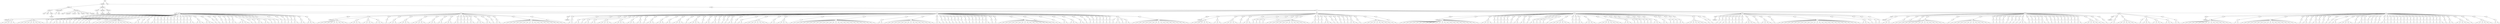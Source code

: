 digraph Tree {
	"t0" [label = "TEI"];
	"t1" [label = "teiHeader"];
	"t2" [label = "fileDesc"];
	"t3" [label = "titleStmt"];
	"t4" [label = "title"];
	"t5" [label = "title"];
	"t6" [label = "author"];
	"t7" [label = "surname"];
	"t8" [label = "publicationStmt"];
	"t9" [label = "p"];
	"t10" [label = "idno"];
	"t11" [label = "sourceDesc"];
	"t12" [label = "genre"];
	"t13" [label = "inspiration"];
	"t14" [label = "structure"];
	"t15" [label = "type"];
	"t16" [label = "periode"];
	"t17" [label = "taille"];
	"t18" [label = "permalien"];
	"t19" [label = "profileDesc"];
	"t20" [label = "creation"];
	"t21" [label = "date"];
	"t22" [label = "langUsage"];
	"t23" [label = "language"];
	"t24" [label = "textClass"];
	"t25" [label = "keywords"];
	"t26" [label = "term"];
	"t27" [label = "text"];
	"t28" [label = "body"];
	"t29" [label = "div1"];
	"t30" [label = "head"];
	"t31" [label = "div2"];
	"t32" [label = "head"];
	"t33" [label = "listPerson"];
	"t34" [label = "sp"];
	"t35" [label = "p"];
	"t36" [label = "s"];
	"t37" [label = "s"];
	"t38" [label = "s"];
	"t39" [label = "s"];
	"t40" [label = "s"];
	"t41" [label = "sp"];
	"t42" [label = "p"];
	"t43" [label = "s"];
	"t44" [label = "s"];
	"t45" [label = "s"];
	"t46" [label = "s"];
	"t47" [label = "s"];
	"t48" [label = "s"];
	"t49" [label = "s"];
	"t50" [label = "s"];
	"t51" [label = "s"];
	"t52" [label = "sp"];
	"t53" [label = "p"];
	"t54" [label = "s"];
	"t55" [label = "sp"];
	"t56" [label = "p"];
	"t57" [label = "s"];
	"t58" [label = "sp"];
	"t59" [label = "p"];
	"t60" [label = "s"];
	"t61" [label = "s"];
	"t62" [label = "sp"];
	"t63" [label = "p"];
	"t64" [label = "s"];
	"t65" [label = "sp"];
	"t66" [label = "p"];
	"t67" [label = "s"];
	"t68" [label = "sp"];
	"t69" [label = "p"];
	"t70" [label = "s"];
	"t71" [label = "sp"];
	"t72" [label = "p"];
	"t73" [label = "s"];
	"t74" [label = "sp"];
	"t75" [label = "p"];
	"t76" [label = "s"];
	"t77" [label = "sp"];
	"t78" [label = "p"];
	"t79" [label = "s"];
	"t80" [label = "sp"];
	"t81" [label = "p"];
	"t82" [label = "s"];
	"t83" [label = "sp"];
	"t84" [label = "p"];
	"t85" [label = "s"];
	"t86" [label = "sp"];
	"t87" [label = "p"];
	"t88" [label = "s"];
	"t89" [label = "s"];
	"t90" [label = "sp"];
	"t91" [label = "p"];
	"t92" [label = "s"];
	"t93" [label = "sp"];
	"t94" [label = "p"];
	"t95" [label = "s"];
	"t96" [label = "sp"];
	"t97" [label = "p"];
	"t98" [label = "s"];
	"t99" [label = "s"];
	"t100" [label = "s"];
	"t101" [label = "s"];
	"t102" [label = "s"];
	"t103" [label = "s"];
	"t104" [label = "s"];
	"t105" [label = "s"];
	"t106" [label = "s"];
	"t107" [label = "s"];
	"t108" [label = "s"];
	"t109" [label = "sp"];
	"t110" [label = "p"];
	"t111" [label = "s"];
	"t112" [label = "s"];
	"t113" [label = "sp"];
	"t114" [label = "p"];
	"t115" [label = "s"];
	"t116" [label = "sp"];
	"t117" [label = "p"];
	"t118" [label = "s"];
	"t119" [label = "s"];
	"t120" [label = "sp"];
	"t121" [label = "p"];
	"t122" [label = "s"];
	"t123" [label = "s"];
	"t124" [label = "sp"];
	"t125" [label = "p"];
	"t126" [label = "s"];
	"t127" [label = "sp"];
	"t128" [label = "p"];
	"t129" [label = "s"];
	"t130" [label = "sp"];
	"t131" [label = "p"];
	"t132" [label = "s"];
	"t133" [label = "sp"];
	"t134" [label = "p"];
	"t135" [label = "s"];
	"t136" [label = "sp"];
	"t137" [label = "p"];
	"t138" [label = "s"];
	"t139" [label = "sp"];
	"t140" [label = "p"];
	"t141" [label = "s"];
	"t142" [label = "sp"];
	"t143" [label = "p"];
	"t144" [label = "s"];
	"t145" [label = "sp"];
	"t146" [label = "p"];
	"t147" [label = "s"];
	"t148" [label = "sp"];
	"t149" [label = "p"];
	"t150" [label = "s"];
	"t151" [label = "sp"];
	"t152" [label = "p"];
	"t153" [label = "s"];
	"t154" [label = "sp"];
	"t155" [label = "p"];
	"t156" [label = "s"];
	"t157" [label = "s"];
	"t158" [label = "sp"];
	"t159" [label = "p"];
	"t160" [label = "s"];
	"t161" [label = "s"];
	"t162" [label = "s"];
	"t163" [label = "sp"];
	"t164" [label = "p"];
	"t165" [label = "s"];
	"t166" [label = "s"];
	"t167" [label = "s"];
	"t168" [label = "sp"];
	"t169" [label = "p"];
	"t170" [label = "s"];
	"t171" [label = "sp"];
	"t172" [label = "p"];
	"t173" [label = "s"];
	"t174" [label = "sp"];
	"t175" [label = "p"];
	"t176" [label = "s"];
	"t177" [label = "sp"];
	"t178" [label = "p"];
	"t179" [label = "s"];
	"t180" [label = "sp"];
	"t181" [label = "p"];
	"t182" [label = "s"];
	"t183" [label = "sp"];
	"t184" [label = "p"];
	"t185" [label = "s"];
	"t186" [label = "s"];
	"t187" [label = "sp"];
	"t188" [label = "p"];
	"t189" [label = "s"];
	"t190" [label = "s"];
	"t191" [label = "s"];
	"t192" [label = "s"];
	"t193" [label = "sp"];
	"t194" [label = "p"];
	"t195" [label = "s"];
	"t196" [label = "sp"];
	"t197" [label = "p"];
	"t198" [label = "s"];
	"t199" [label = "sp"];
	"t200" [label = "p"];
	"t201" [label = "s"];
	"t202" [label = "s"];
	"t203" [label = "sp"];
	"t204" [label = "p"];
	"t205" [label = "s"];
	"t206" [label = "s"];
	"t207" [label = "sp"];
	"t208" [label = "p"];
	"t209" [label = "s"];
	"t210" [label = "sp"];
	"t211" [label = "p"];
	"t212" [label = "s"];
	"t213" [label = "sp"];
	"t214" [label = "p"];
	"t215" [label = "s"];
	"t216" [label = "sp"];
	"t217" [label = "p"];
	"t218" [label = "s"];
	"t219" [label = "sp"];
	"t220" [label = "p"];
	"t221" [label = "s"];
	"t222" [label = "sp"];
	"t223" [label = "p"];
	"t224" [label = "s"];
	"t225" [label = "sp"];
	"t226" [label = "p"];
	"t227" [label = "s"];
	"t228" [label = "sp"];
	"t229" [label = "p"];
	"t230" [label = "s"];
	"t231" [label = "s"];
	"t232" [label = "sp"];
	"t233" [label = "p"];
	"t234" [label = "s"];
	"t235" [label = "s"];
	"t236" [label = "sp"];
	"t237" [label = "p"];
	"t238" [label = "s"];
	"t239" [label = "s"];
	"t240" [label = "s"];
	"t241" [label = "div2"];
	"t242" [label = "head"];
	"t243" [label = "listPerson"];
	"t244" [label = "sp"];
	"t245" [label = "p"];
	"t246" [label = "s"];
	"t247" [label = "s"];
	"t248" [label = "s"];
	"t249" [label = "s"];
	"t250" [label = "s"];
	"t251" [label = "s"];
	"t252" [label = "s"];
	"t253" [label = "s"];
	"t254" [label = "s"];
	"t255" [label = "s"];
	"t256" [label = "p"];
	"t257" [label = "s"];
	"t258" [label = "s"];
	"t259" [label = "s"];
	"t260" [label = "s"];
	"t261" [label = "p"];
	"t262" [label = "s"];
	"t263" [label = "s"];
	"t264" [label = "s"];
	"t265" [label = "s"];
	"t266" [label = "p"];
	"t267" [label = "s"];
	"t268" [label = "s"];
	"t269" [label = "s"];
	"t270" [label = "sp"];
	"t271" [label = "p"];
	"t272" [label = "s"];
	"t273" [label = "sp"];
	"t274" [label = "p"];
	"t275" [label = "s"];
	"t276" [label = "s"];
	"t277" [label = "s"];
	"t278" [label = "sp"];
	"t279" [label = "p"];
	"t280" [label = "s"];
	"t281" [label = "s"];
	"t282" [label = "s"];
	"t283" [label = "s"];
	"t284" [label = "sp"];
	"t285" [label = "p"];
	"t286" [label = "s"];
	"t287" [label = "s"];
	"t288" [label = "s"];
	"t289" [label = "s"];
	"t290" [label = "s"];
	"t291" [label = "sp"];
	"t292" [label = "p"];
	"t293" [label = "s"];
	"t294" [label = "s"];
	"t295" [label = "s"];
	"t296" [label = "sp"];
	"t297" [label = "p"];
	"t298" [label = "s"];
	"t299" [label = "s"];
	"t300" [label = "sp"];
	"t301" [label = "p"];
	"t302" [label = "s"];
	"t303" [label = "s"];
	"t304" [label = "s"];
	"t305" [label = "sp"];
	"t306" [label = "p"];
	"t307" [label = "s"];
	"t308" [label = "s"];
	"t309" [label = "sp"];
	"t310" [label = "p"];
	"t311" [label = "s"];
	"t312" [label = "sp"];
	"t313" [label = "p"];
	"t314" [label = "s"];
	"t315" [label = "sp"];
	"t316" [label = "p"];
	"t317" [label = "s"];
	"t318" [label = "sp"];
	"t319" [label = "p"];
	"t320" [label = "s"];
	"t321" [label = "s"];
	"t322" [label = "sp"];
	"t323" [label = "p"];
	"t324" [label = "s"];
	"t325" [label = "s"];
	"t326" [label = "s"];
	"t327" [label = "sp"];
	"t328" [label = "p"];
	"t329" [label = "s"];
	"t330" [label = "s"];
	"t331" [label = "sp"];
	"t332" [label = "p"];
	"t333" [label = "s"];
	"t334" [label = "sp"];
	"t335" [label = "p"];
	"t336" [label = "s"];
	"t337" [label = "s"];
	"t338" [label = "sp"];
	"t339" [label = "p"];
	"t340" [label = "s"];
	"t341" [label = "s"];
	"t342" [label = "s"];
	"t343" [label = "s"];
	"t344" [label = "s"];
	"t345" [label = "s"];
	"t346" [label = "s"];
	"t347" [label = "s"];
	"t348" [label = "s"];
	"t349" [label = "s"];
	"t350" [label = "s"];
	"t351" [label = "s"];
	"t352" [label = "s"];
	"t353" [label = "s"];
	"t354" [label = "s"];
	"t355" [label = "s"];
	"t356" [label = "s"];
	"t357" [label = "s"];
	"t358" [label = "s"];
	"t359" [label = "sp"];
	"t360" [label = "p"];
	"t361" [label = "s"];
	"t362" [label = "div2"];
	"t363" [label = "head"];
	"t364" [label = "listPerson"];
	"t365" [label = "sp"];
	"t366" [label = "p"];
	"t367" [label = "s"];
	"t368" [label = "s"];
	"t369" [label = "sp"];
	"t370" [label = "p"];
	"t371" [label = "s"];
	"t372" [label = "s"];
	"t373" [label = "sp"];
	"t374" [label = "p"];
	"t375" [label = "s"];
	"t376" [label = "sp"];
	"t377" [label = "p"];
	"t378" [label = "s"];
	"t379" [label = "s"];
	"t380" [label = "sp"];
	"t381" [label = "p"];
	"t382" [label = "s"];
	"t383" [label = "s"];
	"t384" [label = "sp"];
	"t385" [label = "p"];
	"t386" [label = "s"];
	"t387" [label = "s"];
	"t388" [label = "s"];
	"t389" [label = "s"];
	"t390" [label = "s"];
	"t391" [label = "sp"];
	"t392" [label = "p"];
	"t393" [label = "s"];
	"t394" [label = "s"];
	"t395" [label = "s"];
	"t396" [label = "s"];
	"t397" [label = "sp"];
	"t398" [label = "p"];
	"t399" [label = "s"];
	"t400" [label = "s"];
	"t401" [label = "s"];
	"t402" [label = "sp"];
	"t403" [label = "p"];
	"t404" [label = "s"];
	"t405" [label = "s"];
	"t406" [label = "sp"];
	"t407" [label = "p"];
	"t408" [label = "s"];
	"t409" [label = "sp"];
	"t410" [label = "p"];
	"t411" [label = "s"];
	"t412" [label = "s"];
	"t413" [label = "s"];
	"t414" [label = "sp"];
	"t415" [label = "p"];
	"t416" [label = "s"];
	"t417" [label = "s"];
	"t418" [label = "s"];
	"t419" [label = "sp"];
	"t420" [label = "p"];
	"t421" [label = "s"];
	"t422" [label = "s"];
	"t423" [label = "sp"];
	"t424" [label = "p"];
	"t425" [label = "s"];
	"t426" [label = "s"];
	"t427" [label = "s"];
	"t428" [label = "s"];
	"t429" [label = "sp"];
	"t430" [label = "p"];
	"t431" [label = "s"];
	"t432" [label = "sp"];
	"t433" [label = "p"];
	"t434" [label = "s"];
	"t435" [label = "s"];
	"t436" [label = "s"];
	"t437" [label = "s"];
	"t438" [label = "sp"];
	"t439" [label = "p"];
	"t440" [label = "s"];
	"t441" [label = "sp"];
	"t442" [label = "p"];
	"t443" [label = "s"];
	"t444" [label = "s"];
	"t445" [label = "sp"];
	"t446" [label = "p"];
	"t447" [label = "s"];
	"t448" [label = "s"];
	"t449" [label = "sp"];
	"t450" [label = "p"];
	"t451" [label = "s"];
	"t452" [label = "sp"];
	"t453" [label = "p"];
	"t454" [label = "s"];
	"t455" [label = "sp"];
	"t456" [label = "p"];
	"t457" [label = "s"];
	"t458" [label = "sp"];
	"t459" [label = "p"];
	"t460" [label = "s"];
	"t461" [label = "s"];
	"t462" [label = "sp"];
	"t463" [label = "p"];
	"t464" [label = "s"];
	"t465" [label = "sp"];
	"t466" [label = "p"];
	"t467" [label = "s"];
	"t468" [label = "s"];
	"t469" [label = "sp"];
	"t470" [label = "p"];
	"t471" [label = "s"];
	"t472" [label = "s"];
	"t473" [label = "s"];
	"t474" [label = "s"];
	"t475" [label = "s"];
	"t476" [label = "s"];
	"t477" [label = "s"];
	"t478" [label = "s"];
	"t479" [label = "sp"];
	"t480" [label = "p"];
	"t481" [label = "s"];
	"t482" [label = "s"];
	"t483" [label = "sp"];
	"t484" [label = "p"];
	"t485" [label = "s"];
	"t486" [label = "s"];
	"t487" [label = "s"];
	"t488" [label = "s"];
	"t489" [label = "sp"];
	"t490" [label = "p"];
	"t491" [label = "s"];
	"t492" [label = "sp"];
	"t493" [label = "p"];
	"t494" [label = "s"];
	"t495" [label = "s"];
	"t496" [label = "s"];
	"t497" [label = "s"];
	"t498" [label = "s"];
	"t499" [label = "s"];
	"t500" [label = "s"];
	"t501" [label = "s"];
	"t502" [label = "s"];
	"t503" [label = "s"];
	"t504" [label = "s"];
	"t505" [label = "s"];
	"t506" [label = "s"];
	"t507" [label = "s"];
	"t508" [label = "s"];
	"t509" [label = "s"];
	"t510" [label = "s"];
	"t511" [label = "s"];
	"t512" [label = "s"];
	"t513" [label = "s"];
	"t514" [label = "s"];
	"t515" [label = "s"];
	"t516" [label = "s"];
	"t517" [label = "s"];
	"t518" [label = "s"];
	"t519" [label = "s"];
	"t520" [label = "sp"];
	"t521" [label = "p"];
	"t522" [label = "s"];
	"t523" [label = "s"];
	"t524" [label = "sp"];
	"t525" [label = "p"];
	"t526" [label = "s"];
	"t527" [label = "s"];
	"t528" [label = "s"];
	"t529" [label = "s"];
	"t530" [label = "s"];
	"t531" [label = "s"];
	"t532" [label = "s"];
	"t533" [label = "s"];
	"t534" [label = "s"];
	"t535" [label = "s"];
	"t536" [label = "s"];
	"t537" [label = "s"];
	"t538" [label = "s"];
	"t539" [label = "s"];
	"t540" [label = "s"];
	"t541" [label = "s"];
	"t542" [label = "sp"];
	"t543" [label = "p"];
	"t544" [label = "s"];
	"t545" [label = "s"];
	"t546" [label = "sp"];
	"t547" [label = "p"];
	"t548" [label = "s"];
	"t549" [label = "sp"];
	"t550" [label = "p"];
	"t551" [label = "s"];
	"t552" [label = "sp"];
	"t553" [label = "p"];
	"t554" [label = "s"];
	"t555" [label = "sp"];
	"t556" [label = "p"];
	"t557" [label = "s"];
	"t558" [label = "sp"];
	"t559" [label = "p"];
	"t560" [label = "s"];
	"t561" [label = "sp"];
	"t562" [label = "p"];
	"t563" [label = "s"];
	"t564" [label = "sp"];
	"t565" [label = "p"];
	"t566" [label = "s"];
	"t567" [label = "sp"];
	"t568" [label = "p"];
	"t569" [label = "s"];
	"t570" [label = "sp"];
	"t571" [label = "p"];
	"t572" [label = "s"];
	"t573" [label = "sp"];
	"t574" [label = "p"];
	"t575" [label = "s"];
	"t576" [label = "sp"];
	"t577" [label = "p"];
	"t578" [label = "s"];
	"t579" [label = "sp"];
	"t580" [label = "p"];
	"t581" [label = "s"];
	"t582" [label = "sp"];
	"t583" [label = "p"];
	"t584" [label = "s"];
	"t585" [label = "sp"];
	"t586" [label = "p"];
	"t587" [label = "s"];
	"t588" [label = "s"];
	"t589" [label = "sp"];
	"t590" [label = "p"];
	"t591" [label = "s"];
	"t592" [label = "sp"];
	"t593" [label = "p"];
	"t594" [label = "s"];
	"t595" [label = "sp"];
	"t596" [label = "p"];
	"t597" [label = "s"];
	"t598" [label = "s"];
	"t599" [label = "s"];
	"t600" [label = "s"];
	"t601" [label = "s"];
	"t602" [label = "s"];
	"t603" [label = "s"];
	"t604" [label = "s"];
	"t605" [label = "s"];
	"t606" [label = "s"];
	"t607" [label = "s"];
	"t608" [label = "s"];
	"t609" [label = "s"];
	"t610" [label = "s"];
	"t611" [label = "s"];
	"t612" [label = "s"];
	"t613" [label = "s"];
	"t614" [label = "s"];
	"t615" [label = "sp"];
	"t616" [label = "p"];
	"t617" [label = "s"];
	"t618" [label = "sp"];
	"t619" [label = "p"];
	"t620" [label = "s"];
	"t621" [label = "sp"];
	"t622" [label = "p"];
	"t623" [label = "s"];
	"t624" [label = "s"];
	"t625" [label = "sp"];
	"t626" [label = "p"];
	"t627" [label = "s"];
	"t628" [label = "s"];
	"t629" [label = "s"];
	"t630" [label = "sp"];
	"t631" [label = "p"];
	"t632" [label = "s"];
	"t633" [label = "s"];
	"t634" [label = "sp"];
	"t635" [label = "p"];
	"t636" [label = "s"];
	"t637" [label = "sp"];
	"t638" [label = "p"];
	"t639" [label = "s"];
	"t640" [label = "sp"];
	"t641" [label = "p"];
	"t642" [label = "s"];
	"t643" [label = "sp"];
	"t644" [label = "p"];
	"t645" [label = "s"];
	"t646" [label = "sp"];
	"t647" [label = "p"];
	"t648" [label = "s"];
	"t649" [label = "sp"];
	"t650" [label = "p"];
	"t651" [label = "s"];
	"t652" [label = "sp"];
	"t653" [label = "p"];
	"t654" [label = "s"];
	"t655" [label = "sp"];
	"t656" [label = "p"];
	"t657" [label = "s"];
	"t658" [label = "sp"];
	"t659" [label = "p"];
	"t660" [label = "s"];
	"t661" [label = "p"];
	"t662" [label = "s"];
	"t663" [label = "s"];
	"t664" [label = "p"];
	"t665" [label = "s"];
	"t666" [label = "p"];
	"t667" [label = "s"];
	"t668" [label = "s"];
	"t669" [label = "sp"];
	"t670" [label = "p"];
	"t671" [label = "s"];
	"t672" [label = "s"];
	"t673" [label = "s"];
	"t674" [label = "s"];
	"t675" [label = "s"];
	"t676" [label = "s"];
	"t677" [label = "s"];
	"t678" [label = "s"];
	"t679" [label = "s"];
	"t680" [label = "s"];
	"t681" [label = "s"];
	"t682" [label = "s"];
	"t683" [label = "s"];
	"t684" [label = "s"];
	"t685" [label = "s"];
	"t686" [label = "s"];
	"t687" [label = "s"];
	"t688" [label = "s"];
	"t689" [label = "div2"];
	"t690" [label = "head"];
	"t691" [label = "listPerson"];
	"t692" [label = "sp"];
	"t693" [label = "p"];
	"t694" [label = "s"];
	"t695" [label = "s"];
	"t696" [label = "s"];
	"t697" [label = "s"];
	"t698" [label = "s"];
	"t699" [label = "s"];
	"t700" [label = "s"];
	"t701" [label = "p"];
	"t702" [label = "s"];
	"t703" [label = "s"];
	"t704" [label = "s"];
	"t705" [label = "sp"];
	"t706" [label = "p"];
	"t707" [label = "s"];
	"t708" [label = "s"];
	"t709" [label = "s"];
	"t710" [label = "s"];
	"t711" [label = "s"];
	"t712" [label = "sp"];
	"t713" [label = "p"];
	"t714" [label = "s"];
	"t715" [label = "sp"];
	"t716" [label = "p"];
	"t717" [label = "s"];
	"t718" [label = "s"];
	"t719" [label = "s"];
	"t720" [label = "sp"];
	"t721" [label = "p"];
	"t722" [label = "s"];
	"t723" [label = "sp"];
	"t724" [label = "p"];
	"t725" [label = "s"];
	"t726" [label = "sp"];
	"t727" [label = "p"];
	"t728" [label = "s"];
	"t729" [label = "sp"];
	"t730" [label = "p"];
	"t731" [label = "s"];
	"t732" [label = "sp"];
	"t733" [label = "p"];
	"t734" [label = "s"];
	"t735" [label = "sp"];
	"t736" [label = "p"];
	"t737" [label = "s"];
	"t738" [label = "s"];
	"t739" [label = "s"];
	"t740" [label = "s"];
	"t741" [label = "s"];
	"t742" [label = "s"];
	"t743" [label = "s"];
	"t744" [label = "s"];
	"t745" [label = "s"];
	"t746" [label = "s"];
	"t747" [label = "s"];
	"t748" [label = "s"];
	"t749" [label = "s"];
	"t750" [label = "sp"];
	"t751" [label = "p"];
	"t752" [label = "s"];
	"t753" [label = "s"];
	"t754" [label = "sp"];
	"t755" [label = "p"];
	"t756" [label = "s"];
	"t757" [label = "sp"];
	"t758" [label = "p"];
	"t759" [label = "s"];
	"t760" [label = "sp"];
	"t761" [label = "p"];
	"t762" [label = "s"];
	"t763" [label = "s"];
	"t764" [label = "s"];
	"t765" [label = "sp"];
	"t766" [label = "p"];
	"t767" [label = "s"];
	"t768" [label = "sp"];
	"t769" [label = "p"];
	"t770" [label = "s"];
	"t771" [label = "sp"];
	"t772" [label = "p"];
	"t773" [label = "s"];
	"t774" [label = "sp"];
	"t775" [label = "p"];
	"t776" [label = "s"];
	"t777" [label = "sp"];
	"t778" [label = "p"];
	"t779" [label = "s"];
	"t780" [label = "sp"];
	"t781" [label = "p"];
	"t782" [label = "s"];
	"t783" [label = "s"];
	"t784" [label = "s"];
	"t785" [label = "sp"];
	"t786" [label = "p"];
	"t787" [label = "s"];
	"t788" [label = "sp"];
	"t789" [label = "p"];
	"t790" [label = "s"];
	"t791" [label = "s"];
	"t792" [label = "s"];
	"t793" [label = "s"];
	"t794" [label = "s"];
	"t795" [label = "s"];
	"t796" [label = "s"];
	"t797" [label = "s"];
	"t798" [label = "s"];
	"t799" [label = "s"];
	"t800" [label = "sp"];
	"t801" [label = "p"];
	"t802" [label = "s"];
	"t803" [label = "div2"];
	"t804" [label = "head"];
	"t805" [label = "listPerson"];
	"t806" [label = "sp"];
	"t807" [label = "p"];
	"t808" [label = "s"];
	"t809" [label = "s"];
	"t810" [label = "s"];
	"t811" [label = "s"];
	"t812" [label = "s"];
	"t813" [label = "s"];
	"t814" [label = "s"];
	"t815" [label = "s"];
	"t816" [label = "s"];
	"t817" [label = "s"];
	"t818" [label = "s"];
	"t819" [label = "s"];
	"t820" [label = "s"];
	"t821" [label = "s"];
	"t822" [label = "s"];
	"t823" [label = "s"];
	"t824" [label = "s"];
	"t825" [label = "s"];
	"t826" [label = "s"];
	"t827" [label = "s"];
	"t828" [label = "s"];
	"t829" [label = "s"];
	"t830" [label = "s"];
	"t831" [label = "s"];
	"t832" [label = "s"];
	"t833" [label = "sp"];
	"t834" [label = "p"];
	"t835" [label = "s"];
	"t836" [label = "s"];
	"t837" [label = "s"];
	"t838" [label = "s"];
	"t839" [label = "sp"];
	"t840" [label = "p"];
	"t841" [label = "s"];
	"t842" [label = "sp"];
	"t843" [label = "p"];
	"t844" [label = "s"];
	"t845" [label = "sp"];
	"t846" [label = "p"];
	"t847" [label = "s"];
	"t848" [label = "sp"];
	"t849" [label = "p"];
	"t850" [label = "s"];
	"t851" [label = "sp"];
	"t852" [label = "p"];
	"t853" [label = "s"];
	"t854" [label = "sp"];
	"t855" [label = "p"];
	"t856" [label = "s"];
	"t857" [label = "sp"];
	"t858" [label = "p"];
	"t859" [label = "s"];
	"t860" [label = "s"];
	"t861" [label = "sp"];
	"t862" [label = "p"];
	"t863" [label = "s"];
	"t864" [label = "s"];
	"t865" [label = "sp"];
	"t866" [label = "p"];
	"t867" [label = "s"];
	"t868" [label = "sp"];
	"t869" [label = "p"];
	"t870" [label = "s"];
	"t871" [label = "s"];
	"t872" [label = "sp"];
	"t873" [label = "p"];
	"t874" [label = "s"];
	"t875" [label = "sp"];
	"t876" [label = "p"];
	"t877" [label = "s"];
	"t878" [label = "sp"];
	"t879" [label = "p"];
	"t880" [label = "s"];
	"t881" [label = "sp"];
	"t882" [label = "p"];
	"t883" [label = "s"];
	"t884" [label = "sp"];
	"t885" [label = "p"];
	"t886" [label = "s"];
	"t887" [label = "s"];
	"t888" [label = "s"];
	"t889" [label = "s"];
	"t890" [label = "s"];
	"t891" [label = "s"];
	"t892" [label = "s"];
	"t893" [label = "sp"];
	"t894" [label = "p"];
	"t895" [label = "s"];
	"t896" [label = "sp"];
	"t897" [label = "p"];
	"t898" [label = "s"];
	"t899" [label = "sp"];
	"t900" [label = "p"];
	"t901" [label = "s"];
	"t902" [label = "s"];
	"t903" [label = "sp"];
	"t904" [label = "p"];
	"t905" [label = "s"];
	"t906" [label = "s"];
	"t907" [label = "s"];
	"t908" [label = "s"];
	"t909" [label = "sp"];
	"t910" [label = "p"];
	"t911" [label = "s"];
	"t912" [label = "s"];
	"t913" [label = "s"];
	"t914" [label = "s"];
	"t915" [label = "s"];
	"t916" [label = "s"];
	"t917" [label = "s"];
	"t918" [label = "s"];
	"t919" [label = "sp"];
	"t920" [label = "p"];
	"t921" [label = "s"];
	"t922" [label = "s"];
	"t923" [label = "s"];
	"t924" [label = "sp"];
	"t925" [label = "p"];
	"t926" [label = "s"];
	"t927" [label = "sp"];
	"t928" [label = "p"];
	"t929" [label = "s"];
	"t930" [label = "sp"];
	"t931" [label = "p"];
	"t932" [label = "s"];
	"t933" [label = "sp"];
	"t934" [label = "p"];
	"t935" [label = "s"];
	"t936" [label = "sp"];
	"t937" [label = "p"];
	"t938" [label = "s"];
	"t939" [label = "sp"];
	"t940" [label = "p"];
	"t941" [label = "s"];
	"t942" [label = "sp"];
	"t943" [label = "p"];
	"t944" [label = "s"];
	"t945" [label = "s"];
	"t946" [label = "s"];
	"t947" [label = "sp"];
	"t948" [label = "p"];
	"t949" [label = "s"];
	"t950" [label = "s"];
	"t951" [label = "sp"];
	"t952" [label = "p"];
	"t953" [label = "s"];
	"t954" [label = "sp"];
	"t955" [label = "p"];
	"t956" [label = "s"];
	"t957" [label = "sp"];
	"t958" [label = "p"];
	"t959" [label = "s"];
	"t960" [label = "sp"];
	"t961" [label = "p"];
	"t962" [label = "s"];
	"t963" [label = "s"];
	"t964" [label = "sp"];
	"t965" [label = "p"];
	"t966" [label = "s"];
	"t967" [label = "s"];
	"t968" [label = "s"];
	"t969" [label = "s"];
	"t970" [label = "s"];
	"t971" [label = "s"];
	"t972" [label = "s"];
	"t973" [label = "sp"];
	"t974" [label = "p"];
	"t975" [label = "s"];
	"t976" [label = "sp"];
	"t977" [label = "p"];
	"t978" [label = "s"];
	"t979" [label = "div2"];
	"t980" [label = "head"];
	"t981" [label = "listPerson"];
	"t982" [label = "sp"];
	"t983" [label = "p"];
	"t984" [label = "s"];
	"t985" [label = "sp"];
	"t986" [label = "p"];
	"t987" [label = "s"];
	"t988" [label = "sp"];
	"t989" [label = "p"];
	"t990" [label = "s"];
	"t991" [label = "s"];
	"t992" [label = "sp"];
	"t993" [label = "p"];
	"t994" [label = "s"];
	"t995" [label = "sp"];
	"t996" [label = "p"];
	"t997" [label = "s"];
	"t998" [label = "sp"];
	"t999" [label = "p"];
	"t1000" [label = "s"];
	"t1001" [label = "sp"];
	"t1002" [label = "p"];
	"t1003" [label = "s"];
	"t1004" [label = "sp"];
	"t1005" [label = "p"];
	"t1006" [label = "s"];
	"t1007" [label = "sp"];
	"t1008" [label = "p"];
	"t1009" [label = "s"];
	"t1010" [label = "s"];
	"t1011" [label = "s"];
	"t1012" [label = "s"];
	"t1013" [label = "sp"];
	"t1014" [label = "p"];
	"t1015" [label = "s"];
	"t1016" [label = "sp"];
	"t1017" [label = "p"];
	"t1018" [label = "s"];
	"t1019" [label = "s"];
	"t1020" [label = "s"];
	"t1021" [label = "s"];
	"t1022" [label = "sp"];
	"t1023" [label = "p"];
	"t1024" [label = "s"];
	"t1025" [label = "sp"];
	"t1026" [label = "p"];
	"t1027" [label = "s"];
	"t1028" [label = "s"];
	"t1029" [label = "s"];
	"t1030" [label = "s"];
	"t1031" [label = "s"];
	"t1032" [label = "s"];
	"t1033" [label = "s"];
	"t1034" [label = "s"];
	"t1035" [label = "s"];
	"t1036" [label = "s"];
	"t1037" [label = "s"];
	"t1038" [label = "s"];
	"t1039" [label = "s"];
	"t1040" [label = "s"];
	"t1041" [label = "s"];
	"t1042" [label = "s"];
	"t1043" [label = "s"];
	"t1044" [label = "s"];
	"t1045" [label = "s"];
	"t1046" [label = "s"];
	"t1047" [label = "s"];
	"t1048" [label = "s"];
	"t1049" [label = "s"];
	"t1050" [label = "s"];
	"t1051" [label = "s"];
	"t1052" [label = "s"];
	"t1053" [label = "sp"];
	"t1054" [label = "p"];
	"t1055" [label = "s"];
	"t1056" [label = "s"];
	"t1057" [label = "s"];
	"t1058" [label = "sp"];
	"t1059" [label = "p"];
	"t1060" [label = "s"];
	"t1061" [label = "sp"];
	"t1062" [label = "p"];
	"t1063" [label = "s"];
	"t1064" [label = "sp"];
	"t1065" [label = "p"];
	"t1066" [label = "s"];
	"t1067" [label = "div2"];
	"t1068" [label = "head"];
	"t1069" [label = "listPerson"];
	"t1070" [label = "sp"];
	"t1071" [label = "p"];
	"t1072" [label = "s"];
	"t1073" [label = "s"];
	"t1074" [label = "s"];
	"t1075" [label = "sp"];
	"t1076" [label = "p"];
	"t1077" [label = "s"];
	"t1078" [label = "sp"];
	"t1079" [label = "p"];
	"t1080" [label = "s"];
	"t1081" [label = "sp"];
	"t1082" [label = "p"];
	"t1083" [label = "s"];
	"t1084" [label = "sp"];
	"t1085" [label = "p"];
	"t1086" [label = "s"];
	"t1087" [label = "s"];
	"t1088" [label = "s"];
	"t1089" [label = "s"];
	"t1090" [label = "s"];
	"t1091" [label = "s"];
	"t1092" [label = "s"];
	"t1093" [label = "s"];
	"t1094" [label = "s"];
	"t1095" [label = "s"];
	"t1096" [label = "s"];
	"t1097" [label = "s"];
	"t1098" [label = "s"];
	"t1099" [label = "s"];
	"t1100" [label = "sp"];
	"t1101" [label = "p"];
	"t1102" [label = "s"];
	"t1103" [label = "sp"];
	"t1104" [label = "p"];
	"t1105" [label = "s"];
	"t1106" [label = "s"];
	"t1107" [label = "s"];
	"t1108" [label = "s"];
	"t1109" [label = "s"];
	"t1110" [label = "s"];
	"t1111" [label = "s"];
	"t1112" [label = "s"];
	"t1113" [label = "s"];
	"t1114" [label = "s"];
	"t1115" [label = "s"];
	"t1116" [label = "s"];
	"t1117" [label = "s"];
	"t1118" [label = "sp"];
	"t1119" [label = "p"];
	"t1120" [label = "s"];
	"t1121" [label = "sp"];
	"t1122" [label = "p"];
	"t1123" [label = "s"];
	"t1124" [label = "sp"];
	"t1125" [label = "p"];
	"t1126" [label = "s"];
	"t1127" [label = "sp"];
	"t1128" [label = "p"];
	"t1129" [label = "s"];
	"t1130" [label = "sp"];
	"t1131" [label = "p"];
	"t1132" [label = "s"];
	"t1133" [label = "sp"];
	"t1134" [label = "p"];
	"t1135" [label = "s"];
	"t1136" [label = "sp"];
	"t1137" [label = "p"];
	"t1138" [label = "s"];
	"t1139" [label = "sp"];
	"t1140" [label = "p"];
	"t1141" [label = "s"];
	"t1142" [label = "sp"];
	"t1143" [label = "p"];
	"t1144" [label = "s"];
	"t1145" [label = "s"];
	"t1146" [label = "s"];
	"t1147" [label = "sp"];
	"t1148" [label = "p"];
	"t1149" [label = "s"];
	"t1150" [label = "sp"];
	"t1151" [label = "p"];
	"t1152" [label = "s"];
	"t1153" [label = "sp"];
	"t1154" [label = "p"];
	"t1155" [label = "s"];
	"t1156" [label = "sp"];
	"t1157" [label = "p"];
	"t1158" [label = "s"];
	"t1159" [label = "sp"];
	"t1160" [label = "p"];
	"t1161" [label = "s"];
	"t1162" [label = "s"];
	"t1163" [label = "sp"];
	"t1164" [label = "p"];
	"t1165" [label = "s"];
	"t1166" [label = "sp"];
	"t1167" [label = "p"];
	"t1168" [label = "s"];
	"t1169" [label = "sp"];
	"t1170" [label = "p"];
	"t1171" [label = "s"];
	"t1172" [label = "sp"];
	"t1173" [label = "p"];
	"t1174" [label = "s"];
	"t1175" [label = "sp"];
	"t1176" [label = "p"];
	"t1177" [label = "s"];
	"t1178" [label = "sp"];
	"t1179" [label = "p"];
	"t1180" [label = "s"];
	"t1181" [label = "sp"];
	"t1182" [label = "p"];
	"t1183" [label = "s"];
	"t1184" [label = "sp"];
	"t1185" [label = "p"];
	"t1186" [label = "s"];
	"t1187" [label = "sp"];
	"t1188" [label = "p"];
	"t1189" [label = "s"];
	"t1190" [label = "sp"];
	"t1191" [label = "p"];
	"t1192" [label = "s"];
	"t1193" [label = "s"];
	"t1194" [label = "sp"];
	"t1195" [label = "p"];
	"t1196" [label = "s"];
	"t1197" [label = "s"];
	"t1198" [label = "s"];
	"t1199" [label = "s"];
	"t1200" [label = "s"];
	"t1201" [label = "s"];
	"t1202" [label = "sp"];
	"t1203" [label = "p"];
	"t1204" [label = "s"];
	"t1205" [label = "sp"];
	"t1206" [label = "p"];
	"t1207" [label = "s"];
	"t1208" [label = "div2"];
	"t1209" [label = "head"];
	"t1210" [label = "listPerson"];
	"t1211" [label = "sp"];
	"t1212" [label = "p"];
	"t1213" [label = "s"];
	"t1214" [label = "s"];
	"t1215" [label = "sp"];
	"t1216" [label = "p"];
	"t1217" [label = "s"];
	"t1218" [label = "s"];
	"t1219" [label = "s"];
	"t1220" [label = "s"];
	"t1221" [label = "s"];
	"t1222" [label = "s"];
	"t1223" [label = "s"];
	"t1224" [label = "sp"];
	"t1225" [label = "p"];
	"t1226" [label = "s"];
	"t1227" [label = "p"];
	"t1228" [label = "s"];
	"t1229" [label = "s"];
	"t1230" [label = "s"];
	"t1231" [label = "p"];
	"t1232" [label = "s"];
	"t1233" [label = "s"];
	"t1234" [label = "s"];
	"t1235" [label = "s"];
	"t1236" [label = "p"];
	"t1237" [label = "s"];
	"t1238" [label = "s"];
	"t1239" [label = "s"];
	"t1240" [label = "sp"];
	"t1241" [label = "p"];
	"t1242" [label = "s"];
	"t1243" [label = "s"];
	"t1244" [label = "div2"];
	"t1245" [label = "head"];
	"t1246" [label = "listPerson"];
	"t1247" [label = "sp"];
	"t1248" [label = "p"];
	"t1249" [label = "s"];
	"t1250" [label = "s"];
	"t1251" [label = "s"];
	"t1252" [label = "s"];
	"t1253" [label = "s"];
	"t1254" [label = "s"];
	"t1255" [label = "s"];
	"t1256" [label = "s"];
	"t1257" [label = "s"];
	"t1258" [label = "s"];
	"t1259" [label = "s"];
	"t1260" [label = "s"];
	"t1261" [label = "s"];
	"t1262" [label = "s"];
	"t1263" [label = "s"];
	"t1264" [label = "s"];
	"t1265" [label = "sp"];
	"t1266" [label = "p"];
	"t1267" [label = "s"];
	"t1268" [label = "s"];
	"t1269" [label = "sp"];
	"t1270" [label = "p"];
	"t1271" [label = "s"];
	"t1272" [label = "s"];
	"t1273" [label = "s"];
	"t1274" [label = "s"];
	"t1275" [label = "s"];
	"t1276" [label = "s"];
	"t1277" [label = "s"];
	"t1278" [label = "s"];
	"t1279" [label = "s"];
	"t1280" [label = "s"];
	"t1281" [label = "s"];
	"t1282" [label = "s"];
	"t1283" [label = "s"];
	"t1284" [label = "s"];
	"t1285" [label = "s"];
	"t1286" [label = "s"];
	"t1287" [label = "s"];
	"t1288" [label = "s"];
	"t1289" [label = "sp"];
	"t1290" [label = "p"];
	"t1291" [label = "s"];
	"t1292" [label = "sp"];
	"t1293" [label = "p"];
	"t1294" [label = "s"];
	"t1295" [label = "s"];
	"t1296" [label = "sp"];
	"t1297" [label = "p"];
	"t1298" [label = "s"];
	"t1299" [label = "sp"];
	"t1300" [label = "p"];
	"t1301" [label = "s"];
	"t1302" [label = "s"];
	"t1303" [label = "sp"];
	"t1304" [label = "p"];
	"t1305" [label = "s"];
	"t1306" [label = "sp"];
	"t1307" [label = "p"];
	"t1308" [label = "s"];
	"t1309" [label = "sp"];
	"t1310" [label = "p"];
	"t1311" [label = "s"];
	"t1312" [label = "sp"];
	"t1313" [label = "p"];
	"t1314" [label = "s"];
	"t1315" [label = "sp"];
	"t1316" [label = "p"];
	"t1317" [label = "s"];
	"t1318" [label = "s"];
	"t1319" [label = "sp"];
	"t1320" [label = "p"];
	"t1321" [label = "s"];
	"t1322" [label = "s"];
	"t1323" [label = "s"];
	"t1324" [label = "s"];
	"t1325" [label = "s"];
	"t1326" [label = "sp"];
	"t1327" [label = "p"];
	"t1328" [label = "s"];
	"t1329" [label = "sp"];
	"t1330" [label = "p"];
	"t1331" [label = "s"];
	"t1332" [label = "s"];
	"t1333" [label = "sp"];
	"t1334" [label = "p"];
	"t1335" [label = "s"];
	"t1336" [label = "sp"];
	"t1337" [label = "p"];
	"t1338" [label = "s"];
	"t1339" [label = "sp"];
	"t1340" [label = "p"];
	"t1341" [label = "s"];
	"t1342" [label = "sp"];
	"t1343" [label = "p"];
	"t1344" [label = "s"];
	"t1345" [label = "sp"];
	"t1346" [label = "p"];
	"t1347" [label = "s"];
	"t1348" [label = "sp"];
	"t1349" [label = "p"];
	"t1350" [label = "s"];
	"t1351" [label = "s"];
	"t1352" [label = "sp"];
	"t1353" [label = "p"];
	"t1354" [label = "s"];
	"t1355" [label = "sp"];
	"t1356" [label = "p"];
	"t1357" [label = "s"];
	"t1358" [label = "sp"];
	"t1359" [label = "p"];
	"t1360" [label = "s"];
	"t1361" [label = "sp"];
	"t1362" [label = "p"];
	"t1363" [label = "s"];
	"t1364" [label = "sp"];
	"t1365" [label = "p"];
	"t1366" [label = "s"];
	"t1367" [label = "sp"];
	"t1368" [label = "p"];
	"t1369" [label = "s"];
	"t1370" [label = "sp"];
	"t1371" [label = "p"];
	"t1372" [label = "s"];
	"t1373" [label = "sp"];
	"t1374" [label = "p"];
	"t1375" [label = "s"];
	"t1376" [label = "sp"];
	"t1377" [label = "p"];
	"t1378" [label = "s"];
	"t1379" [label = "sp"];
	"t1380" [label = "p"];
	"t1381" [label = "s"];
	"t1382" [label = "sp"];
	"t1383" [label = "p"];
	"t1384" [label = "s"];
	"t1385" [label = "sp"];
	"t1386" [label = "p"];
	"t1387" [label = "s"];
	"t1388" [label = "sp"];
	"t1389" [label = "p"];
	"t1390" [label = "s"];
	"t1391" [label = "sp"];
	"t1392" [label = "p"];
	"t1393" [label = "s"];
	"t1394" [label = "sp"];
	"t1395" [label = "p"];
	"t1396" [label = "s"];
	"t1397" [label = "sp"];
	"t1398" [label = "p"];
	"t1399" [label = "s"];
	"t1400" [label = "sp"];
	"t1401" [label = "p"];
	"t1402" [label = "s"];
	"t1403" [label = "s"];
	"t1404" [label = "sp"];
	"t1405" [label = "p"];
	"t1406" [label = "s"];
	"t1407" [label = "sp"];
	"t1408" [label = "p"];
	"t1409" [label = "s"];
	"t1410" [label = "s"];
	"t1411" [label = "sp"];
	"t1412" [label = "p"];
	"t1413" [label = "s"];
	"t1414" [label = "s"];
	"t1415" [label = "s"];
	"t1416" [label = "s"];
	"t1417" [label = "s"];
	"t1418" [label = "sp"];
	"t1419" [label = "p"];
	"t1420" [label = "s"];
	"t1421" [label = "sp"];
	"t1422" [label = "p"];
	"t1423" [label = "s"];
	"t1424" [label = "s"];
	"t1425" [label = "s"];
	"t1426" [label = "s"];
	"t1427" [label = "s"];
	"t1428" [label = "s"];
	"t1429" [label = "sp"];
	"t1430" [label = "p"];
	"t1431" [label = "s"];
	"t1432" [label = "s"];
	"t0" -> "t1";
	"t1" -> "t2";
	"t2" -> "t3";
	"t3" -> "t4";
	"t3" -> "t5";
	"t3" -> "t6";
	"t6" -> "t7";
	"t2" -> "t8";
	"t8" -> "t9";
	"t8" -> "t10";
	"t2" -> "t11";
	"t11" -> "t12";
	"t11" -> "t13";
	"t11" -> "t14";
	"t11" -> "t15";
	"t11" -> "t16";
	"t11" -> "t17";
	"t11" -> "t18";
	"t1" -> "t19";
	"t19" -> "t20";
	"t20" -> "t21";
	"t19" -> "t22";
	"t22" -> "t23";
	"t19" -> "t24";
	"t24" -> "t25";
	"t25" -> "t26";
	"t0" -> "t27";
	"t27" -> "t28";
	"t28" -> "t29";
	"t29" -> "t30";
	"t29" -> "t31";
	"t31" -> "t32";
	"t32" -> "t33";
	"t31" -> "t34";
	"t34" -> "t35";
	"t35" -> "t36";
	"t35" -> "t37";
	"t35" -> "t38";
	"t35" -> "t39";
	"t35" -> "t40";
	"t31" -> "t41";
	"t41" -> "t42";
	"t42" -> "t43";
	"t42" -> "t44";
	"t42" -> "t45";
	"t42" -> "t46";
	"t42" -> "t47";
	"t42" -> "t48";
	"t42" -> "t49";
	"t42" -> "t50";
	"t42" -> "t51";
	"t31" -> "t52";
	"t52" -> "t53";
	"t53" -> "t54";
	"t31" -> "t55";
	"t55" -> "t56";
	"t56" -> "t57";
	"t31" -> "t58";
	"t58" -> "t59";
	"t59" -> "t60";
	"t59" -> "t61";
	"t31" -> "t62";
	"t62" -> "t63";
	"t63" -> "t64";
	"t31" -> "t65";
	"t65" -> "t66";
	"t66" -> "t67";
	"t31" -> "t68";
	"t68" -> "t69";
	"t69" -> "t70";
	"t31" -> "t71";
	"t71" -> "t72";
	"t72" -> "t73";
	"t31" -> "t74";
	"t74" -> "t75";
	"t75" -> "t76";
	"t31" -> "t77";
	"t77" -> "t78";
	"t78" -> "t79";
	"t31" -> "t80";
	"t80" -> "t81";
	"t81" -> "t82";
	"t31" -> "t83";
	"t83" -> "t84";
	"t84" -> "t85";
	"t31" -> "t86";
	"t86" -> "t87";
	"t87" -> "t88";
	"t87" -> "t89";
	"t31" -> "t90";
	"t90" -> "t91";
	"t91" -> "t92";
	"t31" -> "t93";
	"t93" -> "t94";
	"t94" -> "t95";
	"t31" -> "t96";
	"t96" -> "t97";
	"t97" -> "t98";
	"t97" -> "t99";
	"t97" -> "t100";
	"t97" -> "t101";
	"t97" -> "t102";
	"t97" -> "t103";
	"t97" -> "t104";
	"t97" -> "t105";
	"t97" -> "t106";
	"t97" -> "t107";
	"t97" -> "t108";
	"t31" -> "t109";
	"t109" -> "t110";
	"t110" -> "t111";
	"t110" -> "t112";
	"t31" -> "t113";
	"t113" -> "t114";
	"t114" -> "t115";
	"t31" -> "t116";
	"t116" -> "t117";
	"t117" -> "t118";
	"t117" -> "t119";
	"t31" -> "t120";
	"t120" -> "t121";
	"t121" -> "t122";
	"t121" -> "t123";
	"t31" -> "t124";
	"t124" -> "t125";
	"t125" -> "t126";
	"t31" -> "t127";
	"t127" -> "t128";
	"t128" -> "t129";
	"t31" -> "t130";
	"t130" -> "t131";
	"t131" -> "t132";
	"t31" -> "t133";
	"t133" -> "t134";
	"t134" -> "t135";
	"t31" -> "t136";
	"t136" -> "t137";
	"t137" -> "t138";
	"t31" -> "t139";
	"t139" -> "t140";
	"t140" -> "t141";
	"t31" -> "t142";
	"t142" -> "t143";
	"t143" -> "t144";
	"t31" -> "t145";
	"t145" -> "t146";
	"t146" -> "t147";
	"t31" -> "t148";
	"t148" -> "t149";
	"t149" -> "t150";
	"t31" -> "t151";
	"t151" -> "t152";
	"t152" -> "t153";
	"t31" -> "t154";
	"t154" -> "t155";
	"t155" -> "t156";
	"t155" -> "t157";
	"t31" -> "t158";
	"t158" -> "t159";
	"t159" -> "t160";
	"t159" -> "t161";
	"t159" -> "t162";
	"t31" -> "t163";
	"t163" -> "t164";
	"t164" -> "t165";
	"t164" -> "t166";
	"t164" -> "t167";
	"t31" -> "t168";
	"t168" -> "t169";
	"t169" -> "t170";
	"t31" -> "t171";
	"t171" -> "t172";
	"t172" -> "t173";
	"t31" -> "t174";
	"t174" -> "t175";
	"t175" -> "t176";
	"t31" -> "t177";
	"t177" -> "t178";
	"t178" -> "t179";
	"t31" -> "t180";
	"t180" -> "t181";
	"t181" -> "t182";
	"t31" -> "t183";
	"t183" -> "t184";
	"t184" -> "t185";
	"t184" -> "t186";
	"t31" -> "t187";
	"t187" -> "t188";
	"t188" -> "t189";
	"t188" -> "t190";
	"t188" -> "t191";
	"t188" -> "t192";
	"t31" -> "t193";
	"t193" -> "t194";
	"t194" -> "t195";
	"t31" -> "t196";
	"t196" -> "t197";
	"t197" -> "t198";
	"t31" -> "t199";
	"t199" -> "t200";
	"t200" -> "t201";
	"t200" -> "t202";
	"t31" -> "t203";
	"t203" -> "t204";
	"t204" -> "t205";
	"t204" -> "t206";
	"t31" -> "t207";
	"t207" -> "t208";
	"t208" -> "t209";
	"t31" -> "t210";
	"t210" -> "t211";
	"t211" -> "t212";
	"t31" -> "t213";
	"t213" -> "t214";
	"t214" -> "t215";
	"t31" -> "t216";
	"t216" -> "t217";
	"t217" -> "t218";
	"t31" -> "t219";
	"t219" -> "t220";
	"t220" -> "t221";
	"t31" -> "t222";
	"t222" -> "t223";
	"t223" -> "t224";
	"t31" -> "t225";
	"t225" -> "t226";
	"t226" -> "t227";
	"t31" -> "t228";
	"t228" -> "t229";
	"t229" -> "t230";
	"t229" -> "t231";
	"t31" -> "t232";
	"t232" -> "t233";
	"t233" -> "t234";
	"t233" -> "t235";
	"t31" -> "t236";
	"t236" -> "t237";
	"t237" -> "t238";
	"t237" -> "t239";
	"t237" -> "t240";
	"t29" -> "t241";
	"t241" -> "t242";
	"t242" -> "t243";
	"t241" -> "t244";
	"t244" -> "t245";
	"t245" -> "t246";
	"t245" -> "t247";
	"t245" -> "t248";
	"t245" -> "t249";
	"t245" -> "t250";
	"t245" -> "t251";
	"t245" -> "t252";
	"t245" -> "t253";
	"t245" -> "t254";
	"t245" -> "t255";
	"t244" -> "t256";
	"t256" -> "t257";
	"t256" -> "t258";
	"t256" -> "t259";
	"t256" -> "t260";
	"t244" -> "t261";
	"t261" -> "t262";
	"t261" -> "t263";
	"t261" -> "t264";
	"t261" -> "t265";
	"t244" -> "t266";
	"t266" -> "t267";
	"t266" -> "t268";
	"t266" -> "t269";
	"t241" -> "t270";
	"t270" -> "t271";
	"t271" -> "t272";
	"t241" -> "t273";
	"t273" -> "t274";
	"t274" -> "t275";
	"t274" -> "t276";
	"t274" -> "t277";
	"t241" -> "t278";
	"t278" -> "t279";
	"t279" -> "t280";
	"t279" -> "t281";
	"t279" -> "t282";
	"t279" -> "t283";
	"t241" -> "t284";
	"t284" -> "t285";
	"t285" -> "t286";
	"t285" -> "t287";
	"t285" -> "t288";
	"t285" -> "t289";
	"t285" -> "t290";
	"t241" -> "t291";
	"t291" -> "t292";
	"t292" -> "t293";
	"t292" -> "t294";
	"t292" -> "t295";
	"t241" -> "t296";
	"t296" -> "t297";
	"t297" -> "t298";
	"t297" -> "t299";
	"t241" -> "t300";
	"t300" -> "t301";
	"t301" -> "t302";
	"t301" -> "t303";
	"t301" -> "t304";
	"t241" -> "t305";
	"t305" -> "t306";
	"t306" -> "t307";
	"t306" -> "t308";
	"t241" -> "t309";
	"t309" -> "t310";
	"t310" -> "t311";
	"t241" -> "t312";
	"t312" -> "t313";
	"t313" -> "t314";
	"t241" -> "t315";
	"t315" -> "t316";
	"t316" -> "t317";
	"t241" -> "t318";
	"t318" -> "t319";
	"t319" -> "t320";
	"t319" -> "t321";
	"t241" -> "t322";
	"t322" -> "t323";
	"t323" -> "t324";
	"t323" -> "t325";
	"t323" -> "t326";
	"t241" -> "t327";
	"t327" -> "t328";
	"t328" -> "t329";
	"t328" -> "t330";
	"t241" -> "t331";
	"t331" -> "t332";
	"t332" -> "t333";
	"t241" -> "t334";
	"t334" -> "t335";
	"t335" -> "t336";
	"t335" -> "t337";
	"t241" -> "t338";
	"t338" -> "t339";
	"t339" -> "t340";
	"t339" -> "t341";
	"t339" -> "t342";
	"t339" -> "t343";
	"t339" -> "t344";
	"t339" -> "t345";
	"t339" -> "t346";
	"t339" -> "t347";
	"t339" -> "t348";
	"t339" -> "t349";
	"t339" -> "t350";
	"t339" -> "t351";
	"t339" -> "t352";
	"t339" -> "t353";
	"t339" -> "t354";
	"t339" -> "t355";
	"t339" -> "t356";
	"t339" -> "t357";
	"t339" -> "t358";
	"t241" -> "t359";
	"t359" -> "t360";
	"t360" -> "t361";
	"t29" -> "t362";
	"t362" -> "t363";
	"t363" -> "t364";
	"t362" -> "t365";
	"t365" -> "t366";
	"t366" -> "t367";
	"t366" -> "t368";
	"t362" -> "t369";
	"t369" -> "t370";
	"t370" -> "t371";
	"t370" -> "t372";
	"t362" -> "t373";
	"t373" -> "t374";
	"t374" -> "t375";
	"t362" -> "t376";
	"t376" -> "t377";
	"t377" -> "t378";
	"t377" -> "t379";
	"t362" -> "t380";
	"t380" -> "t381";
	"t381" -> "t382";
	"t381" -> "t383";
	"t362" -> "t384";
	"t384" -> "t385";
	"t385" -> "t386";
	"t385" -> "t387";
	"t385" -> "t388";
	"t385" -> "t389";
	"t385" -> "t390";
	"t362" -> "t391";
	"t391" -> "t392";
	"t392" -> "t393";
	"t392" -> "t394";
	"t392" -> "t395";
	"t392" -> "t396";
	"t362" -> "t397";
	"t397" -> "t398";
	"t398" -> "t399";
	"t398" -> "t400";
	"t398" -> "t401";
	"t362" -> "t402";
	"t402" -> "t403";
	"t403" -> "t404";
	"t403" -> "t405";
	"t362" -> "t406";
	"t406" -> "t407";
	"t407" -> "t408";
	"t362" -> "t409";
	"t409" -> "t410";
	"t410" -> "t411";
	"t410" -> "t412";
	"t410" -> "t413";
	"t362" -> "t414";
	"t414" -> "t415";
	"t415" -> "t416";
	"t415" -> "t417";
	"t415" -> "t418";
	"t362" -> "t419";
	"t419" -> "t420";
	"t420" -> "t421";
	"t420" -> "t422";
	"t362" -> "t423";
	"t423" -> "t424";
	"t424" -> "t425";
	"t424" -> "t426";
	"t424" -> "t427";
	"t424" -> "t428";
	"t362" -> "t429";
	"t429" -> "t430";
	"t430" -> "t431";
	"t362" -> "t432";
	"t432" -> "t433";
	"t433" -> "t434";
	"t433" -> "t435";
	"t433" -> "t436";
	"t433" -> "t437";
	"t362" -> "t438";
	"t438" -> "t439";
	"t439" -> "t440";
	"t362" -> "t441";
	"t441" -> "t442";
	"t442" -> "t443";
	"t442" -> "t444";
	"t362" -> "t445";
	"t445" -> "t446";
	"t446" -> "t447";
	"t446" -> "t448";
	"t362" -> "t449";
	"t449" -> "t450";
	"t450" -> "t451";
	"t362" -> "t452";
	"t452" -> "t453";
	"t453" -> "t454";
	"t362" -> "t455";
	"t455" -> "t456";
	"t456" -> "t457";
	"t362" -> "t458";
	"t458" -> "t459";
	"t459" -> "t460";
	"t459" -> "t461";
	"t362" -> "t462";
	"t462" -> "t463";
	"t463" -> "t464";
	"t362" -> "t465";
	"t465" -> "t466";
	"t466" -> "t467";
	"t466" -> "t468";
	"t362" -> "t469";
	"t469" -> "t470";
	"t470" -> "t471";
	"t470" -> "t472";
	"t470" -> "t473";
	"t470" -> "t474";
	"t470" -> "t475";
	"t470" -> "t476";
	"t470" -> "t477";
	"t470" -> "t478";
	"t362" -> "t479";
	"t479" -> "t480";
	"t480" -> "t481";
	"t480" -> "t482";
	"t362" -> "t483";
	"t483" -> "t484";
	"t484" -> "t485";
	"t484" -> "t486";
	"t484" -> "t487";
	"t484" -> "t488";
	"t362" -> "t489";
	"t489" -> "t490";
	"t490" -> "t491";
	"t362" -> "t492";
	"t492" -> "t493";
	"t493" -> "t494";
	"t493" -> "t495";
	"t493" -> "t496";
	"t493" -> "t497";
	"t493" -> "t498";
	"t493" -> "t499";
	"t493" -> "t500";
	"t493" -> "t501";
	"t493" -> "t502";
	"t493" -> "t503";
	"t493" -> "t504";
	"t493" -> "t505";
	"t493" -> "t506";
	"t493" -> "t507";
	"t493" -> "t508";
	"t493" -> "t509";
	"t493" -> "t510";
	"t493" -> "t511";
	"t493" -> "t512";
	"t493" -> "t513";
	"t493" -> "t514";
	"t493" -> "t515";
	"t493" -> "t516";
	"t493" -> "t517";
	"t493" -> "t518";
	"t493" -> "t519";
	"t362" -> "t520";
	"t520" -> "t521";
	"t521" -> "t522";
	"t521" -> "t523";
	"t362" -> "t524";
	"t524" -> "t525";
	"t525" -> "t526";
	"t525" -> "t527";
	"t525" -> "t528";
	"t525" -> "t529";
	"t525" -> "t530";
	"t525" -> "t531";
	"t525" -> "t532";
	"t525" -> "t533";
	"t525" -> "t534";
	"t525" -> "t535";
	"t525" -> "t536";
	"t525" -> "t537";
	"t525" -> "t538";
	"t525" -> "t539";
	"t525" -> "t540";
	"t525" -> "t541";
	"t362" -> "t542";
	"t542" -> "t543";
	"t543" -> "t544";
	"t543" -> "t545";
	"t362" -> "t546";
	"t546" -> "t547";
	"t547" -> "t548";
	"t362" -> "t549";
	"t549" -> "t550";
	"t550" -> "t551";
	"t362" -> "t552";
	"t552" -> "t553";
	"t553" -> "t554";
	"t362" -> "t555";
	"t555" -> "t556";
	"t556" -> "t557";
	"t362" -> "t558";
	"t558" -> "t559";
	"t559" -> "t560";
	"t362" -> "t561";
	"t561" -> "t562";
	"t562" -> "t563";
	"t362" -> "t564";
	"t564" -> "t565";
	"t565" -> "t566";
	"t362" -> "t567";
	"t567" -> "t568";
	"t568" -> "t569";
	"t362" -> "t570";
	"t570" -> "t571";
	"t571" -> "t572";
	"t362" -> "t573";
	"t573" -> "t574";
	"t574" -> "t575";
	"t362" -> "t576";
	"t576" -> "t577";
	"t577" -> "t578";
	"t362" -> "t579";
	"t579" -> "t580";
	"t580" -> "t581";
	"t362" -> "t582";
	"t582" -> "t583";
	"t583" -> "t584";
	"t362" -> "t585";
	"t585" -> "t586";
	"t586" -> "t587";
	"t586" -> "t588";
	"t362" -> "t589";
	"t589" -> "t590";
	"t590" -> "t591";
	"t362" -> "t592";
	"t592" -> "t593";
	"t593" -> "t594";
	"t362" -> "t595";
	"t595" -> "t596";
	"t596" -> "t597";
	"t596" -> "t598";
	"t596" -> "t599";
	"t596" -> "t600";
	"t596" -> "t601";
	"t596" -> "t602";
	"t596" -> "t603";
	"t596" -> "t604";
	"t596" -> "t605";
	"t596" -> "t606";
	"t596" -> "t607";
	"t596" -> "t608";
	"t596" -> "t609";
	"t596" -> "t610";
	"t596" -> "t611";
	"t596" -> "t612";
	"t596" -> "t613";
	"t596" -> "t614";
	"t362" -> "t615";
	"t615" -> "t616";
	"t616" -> "t617";
	"t362" -> "t618";
	"t618" -> "t619";
	"t619" -> "t620";
	"t362" -> "t621";
	"t621" -> "t622";
	"t622" -> "t623";
	"t622" -> "t624";
	"t362" -> "t625";
	"t625" -> "t626";
	"t626" -> "t627";
	"t626" -> "t628";
	"t626" -> "t629";
	"t362" -> "t630";
	"t630" -> "t631";
	"t631" -> "t632";
	"t631" -> "t633";
	"t362" -> "t634";
	"t634" -> "t635";
	"t635" -> "t636";
	"t362" -> "t637";
	"t637" -> "t638";
	"t638" -> "t639";
	"t362" -> "t640";
	"t640" -> "t641";
	"t641" -> "t642";
	"t362" -> "t643";
	"t643" -> "t644";
	"t644" -> "t645";
	"t362" -> "t646";
	"t646" -> "t647";
	"t647" -> "t648";
	"t362" -> "t649";
	"t649" -> "t650";
	"t650" -> "t651";
	"t362" -> "t652";
	"t652" -> "t653";
	"t653" -> "t654";
	"t362" -> "t655";
	"t655" -> "t656";
	"t656" -> "t657";
	"t362" -> "t658";
	"t658" -> "t659";
	"t659" -> "t660";
	"t658" -> "t661";
	"t661" -> "t662";
	"t661" -> "t663";
	"t658" -> "t664";
	"t664" -> "t665";
	"t658" -> "t666";
	"t666" -> "t667";
	"t666" -> "t668";
	"t362" -> "t669";
	"t669" -> "t670";
	"t670" -> "t671";
	"t670" -> "t672";
	"t670" -> "t673";
	"t670" -> "t674";
	"t670" -> "t675";
	"t670" -> "t676";
	"t670" -> "t677";
	"t670" -> "t678";
	"t670" -> "t679";
	"t670" -> "t680";
	"t670" -> "t681";
	"t670" -> "t682";
	"t670" -> "t683";
	"t670" -> "t684";
	"t670" -> "t685";
	"t670" -> "t686";
	"t670" -> "t687";
	"t670" -> "t688";
	"t29" -> "t689";
	"t689" -> "t690";
	"t690" -> "t691";
	"t689" -> "t692";
	"t692" -> "t693";
	"t693" -> "t694";
	"t693" -> "t695";
	"t693" -> "t696";
	"t693" -> "t697";
	"t693" -> "t698";
	"t693" -> "t699";
	"t693" -> "t700";
	"t692" -> "t701";
	"t701" -> "t702";
	"t701" -> "t703";
	"t701" -> "t704";
	"t689" -> "t705";
	"t705" -> "t706";
	"t706" -> "t707";
	"t706" -> "t708";
	"t706" -> "t709";
	"t706" -> "t710";
	"t706" -> "t711";
	"t689" -> "t712";
	"t712" -> "t713";
	"t713" -> "t714";
	"t689" -> "t715";
	"t715" -> "t716";
	"t716" -> "t717";
	"t716" -> "t718";
	"t716" -> "t719";
	"t689" -> "t720";
	"t720" -> "t721";
	"t721" -> "t722";
	"t689" -> "t723";
	"t723" -> "t724";
	"t724" -> "t725";
	"t689" -> "t726";
	"t726" -> "t727";
	"t727" -> "t728";
	"t689" -> "t729";
	"t729" -> "t730";
	"t730" -> "t731";
	"t689" -> "t732";
	"t732" -> "t733";
	"t733" -> "t734";
	"t689" -> "t735";
	"t735" -> "t736";
	"t736" -> "t737";
	"t736" -> "t738";
	"t736" -> "t739";
	"t736" -> "t740";
	"t736" -> "t741";
	"t736" -> "t742";
	"t736" -> "t743";
	"t736" -> "t744";
	"t736" -> "t745";
	"t736" -> "t746";
	"t736" -> "t747";
	"t736" -> "t748";
	"t736" -> "t749";
	"t689" -> "t750";
	"t750" -> "t751";
	"t751" -> "t752";
	"t751" -> "t753";
	"t689" -> "t754";
	"t754" -> "t755";
	"t755" -> "t756";
	"t689" -> "t757";
	"t757" -> "t758";
	"t758" -> "t759";
	"t689" -> "t760";
	"t760" -> "t761";
	"t761" -> "t762";
	"t761" -> "t763";
	"t761" -> "t764";
	"t689" -> "t765";
	"t765" -> "t766";
	"t766" -> "t767";
	"t689" -> "t768";
	"t768" -> "t769";
	"t769" -> "t770";
	"t689" -> "t771";
	"t771" -> "t772";
	"t772" -> "t773";
	"t689" -> "t774";
	"t774" -> "t775";
	"t775" -> "t776";
	"t689" -> "t777";
	"t777" -> "t778";
	"t778" -> "t779";
	"t689" -> "t780";
	"t780" -> "t781";
	"t781" -> "t782";
	"t781" -> "t783";
	"t781" -> "t784";
	"t689" -> "t785";
	"t785" -> "t786";
	"t786" -> "t787";
	"t689" -> "t788";
	"t788" -> "t789";
	"t789" -> "t790";
	"t789" -> "t791";
	"t789" -> "t792";
	"t789" -> "t793";
	"t789" -> "t794";
	"t789" -> "t795";
	"t789" -> "t796";
	"t789" -> "t797";
	"t789" -> "t798";
	"t789" -> "t799";
	"t689" -> "t800";
	"t800" -> "t801";
	"t801" -> "t802";
	"t29" -> "t803";
	"t803" -> "t804";
	"t804" -> "t805";
	"t803" -> "t806";
	"t806" -> "t807";
	"t807" -> "t808";
	"t807" -> "t809";
	"t807" -> "t810";
	"t807" -> "t811";
	"t807" -> "t812";
	"t807" -> "t813";
	"t807" -> "t814";
	"t807" -> "t815";
	"t807" -> "t816";
	"t807" -> "t817";
	"t807" -> "t818";
	"t807" -> "t819";
	"t807" -> "t820";
	"t807" -> "t821";
	"t807" -> "t822";
	"t807" -> "t823";
	"t807" -> "t824";
	"t807" -> "t825";
	"t807" -> "t826";
	"t807" -> "t827";
	"t807" -> "t828";
	"t807" -> "t829";
	"t807" -> "t830";
	"t807" -> "t831";
	"t807" -> "t832";
	"t803" -> "t833";
	"t833" -> "t834";
	"t834" -> "t835";
	"t834" -> "t836";
	"t834" -> "t837";
	"t834" -> "t838";
	"t803" -> "t839";
	"t839" -> "t840";
	"t840" -> "t841";
	"t803" -> "t842";
	"t842" -> "t843";
	"t843" -> "t844";
	"t803" -> "t845";
	"t845" -> "t846";
	"t846" -> "t847";
	"t803" -> "t848";
	"t848" -> "t849";
	"t849" -> "t850";
	"t803" -> "t851";
	"t851" -> "t852";
	"t852" -> "t853";
	"t803" -> "t854";
	"t854" -> "t855";
	"t855" -> "t856";
	"t803" -> "t857";
	"t857" -> "t858";
	"t858" -> "t859";
	"t858" -> "t860";
	"t803" -> "t861";
	"t861" -> "t862";
	"t862" -> "t863";
	"t862" -> "t864";
	"t803" -> "t865";
	"t865" -> "t866";
	"t866" -> "t867";
	"t803" -> "t868";
	"t868" -> "t869";
	"t869" -> "t870";
	"t869" -> "t871";
	"t803" -> "t872";
	"t872" -> "t873";
	"t873" -> "t874";
	"t803" -> "t875";
	"t875" -> "t876";
	"t876" -> "t877";
	"t803" -> "t878";
	"t878" -> "t879";
	"t879" -> "t880";
	"t803" -> "t881";
	"t881" -> "t882";
	"t882" -> "t883";
	"t803" -> "t884";
	"t884" -> "t885";
	"t885" -> "t886";
	"t885" -> "t887";
	"t885" -> "t888";
	"t885" -> "t889";
	"t885" -> "t890";
	"t885" -> "t891";
	"t885" -> "t892";
	"t803" -> "t893";
	"t893" -> "t894";
	"t894" -> "t895";
	"t803" -> "t896";
	"t896" -> "t897";
	"t897" -> "t898";
	"t803" -> "t899";
	"t899" -> "t900";
	"t900" -> "t901";
	"t900" -> "t902";
	"t803" -> "t903";
	"t903" -> "t904";
	"t904" -> "t905";
	"t904" -> "t906";
	"t904" -> "t907";
	"t904" -> "t908";
	"t803" -> "t909";
	"t909" -> "t910";
	"t910" -> "t911";
	"t910" -> "t912";
	"t910" -> "t913";
	"t910" -> "t914";
	"t910" -> "t915";
	"t910" -> "t916";
	"t910" -> "t917";
	"t910" -> "t918";
	"t803" -> "t919";
	"t919" -> "t920";
	"t920" -> "t921";
	"t920" -> "t922";
	"t920" -> "t923";
	"t803" -> "t924";
	"t924" -> "t925";
	"t925" -> "t926";
	"t803" -> "t927";
	"t927" -> "t928";
	"t928" -> "t929";
	"t803" -> "t930";
	"t930" -> "t931";
	"t931" -> "t932";
	"t803" -> "t933";
	"t933" -> "t934";
	"t934" -> "t935";
	"t803" -> "t936";
	"t936" -> "t937";
	"t937" -> "t938";
	"t803" -> "t939";
	"t939" -> "t940";
	"t940" -> "t941";
	"t803" -> "t942";
	"t942" -> "t943";
	"t943" -> "t944";
	"t943" -> "t945";
	"t943" -> "t946";
	"t803" -> "t947";
	"t947" -> "t948";
	"t948" -> "t949";
	"t948" -> "t950";
	"t803" -> "t951";
	"t951" -> "t952";
	"t952" -> "t953";
	"t803" -> "t954";
	"t954" -> "t955";
	"t955" -> "t956";
	"t803" -> "t957";
	"t957" -> "t958";
	"t958" -> "t959";
	"t803" -> "t960";
	"t960" -> "t961";
	"t961" -> "t962";
	"t961" -> "t963";
	"t803" -> "t964";
	"t964" -> "t965";
	"t965" -> "t966";
	"t965" -> "t967";
	"t965" -> "t968";
	"t965" -> "t969";
	"t965" -> "t970";
	"t965" -> "t971";
	"t965" -> "t972";
	"t803" -> "t973";
	"t973" -> "t974";
	"t974" -> "t975";
	"t803" -> "t976";
	"t976" -> "t977";
	"t977" -> "t978";
	"t29" -> "t979";
	"t979" -> "t980";
	"t980" -> "t981";
	"t979" -> "t982";
	"t982" -> "t983";
	"t983" -> "t984";
	"t979" -> "t985";
	"t985" -> "t986";
	"t986" -> "t987";
	"t979" -> "t988";
	"t988" -> "t989";
	"t989" -> "t990";
	"t989" -> "t991";
	"t979" -> "t992";
	"t992" -> "t993";
	"t993" -> "t994";
	"t979" -> "t995";
	"t995" -> "t996";
	"t996" -> "t997";
	"t979" -> "t998";
	"t998" -> "t999";
	"t999" -> "t1000";
	"t979" -> "t1001";
	"t1001" -> "t1002";
	"t1002" -> "t1003";
	"t979" -> "t1004";
	"t1004" -> "t1005";
	"t1005" -> "t1006";
	"t979" -> "t1007";
	"t1007" -> "t1008";
	"t1008" -> "t1009";
	"t1008" -> "t1010";
	"t1008" -> "t1011";
	"t1008" -> "t1012";
	"t979" -> "t1013";
	"t1013" -> "t1014";
	"t1014" -> "t1015";
	"t979" -> "t1016";
	"t1016" -> "t1017";
	"t1017" -> "t1018";
	"t1017" -> "t1019";
	"t1017" -> "t1020";
	"t1017" -> "t1021";
	"t979" -> "t1022";
	"t1022" -> "t1023";
	"t1023" -> "t1024";
	"t979" -> "t1025";
	"t1025" -> "t1026";
	"t1026" -> "t1027";
	"t1026" -> "t1028";
	"t1026" -> "t1029";
	"t1026" -> "t1030";
	"t1026" -> "t1031";
	"t1026" -> "t1032";
	"t1026" -> "t1033";
	"t1026" -> "t1034";
	"t1026" -> "t1035";
	"t1026" -> "t1036";
	"t1026" -> "t1037";
	"t1026" -> "t1038";
	"t1026" -> "t1039";
	"t1026" -> "t1040";
	"t1026" -> "t1041";
	"t1026" -> "t1042";
	"t1026" -> "t1043";
	"t1026" -> "t1044";
	"t1026" -> "t1045";
	"t1026" -> "t1046";
	"t1026" -> "t1047";
	"t1026" -> "t1048";
	"t1026" -> "t1049";
	"t1026" -> "t1050";
	"t1026" -> "t1051";
	"t1026" -> "t1052";
	"t979" -> "t1053";
	"t1053" -> "t1054";
	"t1054" -> "t1055";
	"t1054" -> "t1056";
	"t1054" -> "t1057";
	"t979" -> "t1058";
	"t1058" -> "t1059";
	"t1059" -> "t1060";
	"t979" -> "t1061";
	"t1061" -> "t1062";
	"t1062" -> "t1063";
	"t979" -> "t1064";
	"t1064" -> "t1065";
	"t1065" -> "t1066";
	"t29" -> "t1067";
	"t1067" -> "t1068";
	"t1068" -> "t1069";
	"t1067" -> "t1070";
	"t1070" -> "t1071";
	"t1071" -> "t1072";
	"t1071" -> "t1073";
	"t1071" -> "t1074";
	"t1067" -> "t1075";
	"t1075" -> "t1076";
	"t1076" -> "t1077";
	"t1067" -> "t1078";
	"t1078" -> "t1079";
	"t1079" -> "t1080";
	"t1067" -> "t1081";
	"t1081" -> "t1082";
	"t1082" -> "t1083";
	"t1067" -> "t1084";
	"t1084" -> "t1085";
	"t1085" -> "t1086";
	"t1085" -> "t1087";
	"t1085" -> "t1088";
	"t1085" -> "t1089";
	"t1085" -> "t1090";
	"t1085" -> "t1091";
	"t1085" -> "t1092";
	"t1085" -> "t1093";
	"t1085" -> "t1094";
	"t1085" -> "t1095";
	"t1085" -> "t1096";
	"t1085" -> "t1097";
	"t1085" -> "t1098";
	"t1085" -> "t1099";
	"t1067" -> "t1100";
	"t1100" -> "t1101";
	"t1101" -> "t1102";
	"t1067" -> "t1103";
	"t1103" -> "t1104";
	"t1104" -> "t1105";
	"t1104" -> "t1106";
	"t1104" -> "t1107";
	"t1104" -> "t1108";
	"t1104" -> "t1109";
	"t1104" -> "t1110";
	"t1104" -> "t1111";
	"t1104" -> "t1112";
	"t1104" -> "t1113";
	"t1104" -> "t1114";
	"t1104" -> "t1115";
	"t1104" -> "t1116";
	"t1104" -> "t1117";
	"t1067" -> "t1118";
	"t1118" -> "t1119";
	"t1119" -> "t1120";
	"t1067" -> "t1121";
	"t1121" -> "t1122";
	"t1122" -> "t1123";
	"t1067" -> "t1124";
	"t1124" -> "t1125";
	"t1125" -> "t1126";
	"t1067" -> "t1127";
	"t1127" -> "t1128";
	"t1128" -> "t1129";
	"t1067" -> "t1130";
	"t1130" -> "t1131";
	"t1131" -> "t1132";
	"t1067" -> "t1133";
	"t1133" -> "t1134";
	"t1134" -> "t1135";
	"t1067" -> "t1136";
	"t1136" -> "t1137";
	"t1137" -> "t1138";
	"t1067" -> "t1139";
	"t1139" -> "t1140";
	"t1140" -> "t1141";
	"t1067" -> "t1142";
	"t1142" -> "t1143";
	"t1143" -> "t1144";
	"t1143" -> "t1145";
	"t1143" -> "t1146";
	"t1067" -> "t1147";
	"t1147" -> "t1148";
	"t1148" -> "t1149";
	"t1067" -> "t1150";
	"t1150" -> "t1151";
	"t1151" -> "t1152";
	"t1067" -> "t1153";
	"t1153" -> "t1154";
	"t1154" -> "t1155";
	"t1067" -> "t1156";
	"t1156" -> "t1157";
	"t1157" -> "t1158";
	"t1067" -> "t1159";
	"t1159" -> "t1160";
	"t1160" -> "t1161";
	"t1160" -> "t1162";
	"t1067" -> "t1163";
	"t1163" -> "t1164";
	"t1164" -> "t1165";
	"t1067" -> "t1166";
	"t1166" -> "t1167";
	"t1167" -> "t1168";
	"t1067" -> "t1169";
	"t1169" -> "t1170";
	"t1170" -> "t1171";
	"t1067" -> "t1172";
	"t1172" -> "t1173";
	"t1173" -> "t1174";
	"t1067" -> "t1175";
	"t1175" -> "t1176";
	"t1176" -> "t1177";
	"t1067" -> "t1178";
	"t1178" -> "t1179";
	"t1179" -> "t1180";
	"t1067" -> "t1181";
	"t1181" -> "t1182";
	"t1182" -> "t1183";
	"t1067" -> "t1184";
	"t1184" -> "t1185";
	"t1185" -> "t1186";
	"t1067" -> "t1187";
	"t1187" -> "t1188";
	"t1188" -> "t1189";
	"t1067" -> "t1190";
	"t1190" -> "t1191";
	"t1191" -> "t1192";
	"t1191" -> "t1193";
	"t1067" -> "t1194";
	"t1194" -> "t1195";
	"t1195" -> "t1196";
	"t1195" -> "t1197";
	"t1195" -> "t1198";
	"t1195" -> "t1199";
	"t1195" -> "t1200";
	"t1195" -> "t1201";
	"t1067" -> "t1202";
	"t1202" -> "t1203";
	"t1203" -> "t1204";
	"t1067" -> "t1205";
	"t1205" -> "t1206";
	"t1206" -> "t1207";
	"t29" -> "t1208";
	"t1208" -> "t1209";
	"t1209" -> "t1210";
	"t1208" -> "t1211";
	"t1211" -> "t1212";
	"t1212" -> "t1213";
	"t1212" -> "t1214";
	"t1208" -> "t1215";
	"t1215" -> "t1216";
	"t1216" -> "t1217";
	"t1216" -> "t1218";
	"t1216" -> "t1219";
	"t1216" -> "t1220";
	"t1216" -> "t1221";
	"t1216" -> "t1222";
	"t1216" -> "t1223";
	"t1208" -> "t1224";
	"t1224" -> "t1225";
	"t1225" -> "t1226";
	"t1224" -> "t1227";
	"t1227" -> "t1228";
	"t1227" -> "t1229";
	"t1227" -> "t1230";
	"t1224" -> "t1231";
	"t1231" -> "t1232";
	"t1231" -> "t1233";
	"t1231" -> "t1234";
	"t1231" -> "t1235";
	"t1224" -> "t1236";
	"t1236" -> "t1237";
	"t1236" -> "t1238";
	"t1236" -> "t1239";
	"t1208" -> "t1240";
	"t1240" -> "t1241";
	"t1241" -> "t1242";
	"t1241" -> "t1243";
	"t29" -> "t1244";
	"t1244" -> "t1245";
	"t1245" -> "t1246";
	"t1244" -> "t1247";
	"t1247" -> "t1248";
	"t1248" -> "t1249";
	"t1248" -> "t1250";
	"t1248" -> "t1251";
	"t1248" -> "t1252";
	"t1248" -> "t1253";
	"t1248" -> "t1254";
	"t1248" -> "t1255";
	"t1248" -> "t1256";
	"t1248" -> "t1257";
	"t1248" -> "t1258";
	"t1248" -> "t1259";
	"t1248" -> "t1260";
	"t1248" -> "t1261";
	"t1248" -> "t1262";
	"t1248" -> "t1263";
	"t1248" -> "t1264";
	"t1244" -> "t1265";
	"t1265" -> "t1266";
	"t1266" -> "t1267";
	"t1266" -> "t1268";
	"t1244" -> "t1269";
	"t1269" -> "t1270";
	"t1270" -> "t1271";
	"t1270" -> "t1272";
	"t1270" -> "t1273";
	"t1270" -> "t1274";
	"t1270" -> "t1275";
	"t1270" -> "t1276";
	"t1270" -> "t1277";
	"t1270" -> "t1278";
	"t1270" -> "t1279";
	"t1270" -> "t1280";
	"t1270" -> "t1281";
	"t1270" -> "t1282";
	"t1270" -> "t1283";
	"t1270" -> "t1284";
	"t1270" -> "t1285";
	"t1270" -> "t1286";
	"t1270" -> "t1287";
	"t1270" -> "t1288";
	"t1244" -> "t1289";
	"t1289" -> "t1290";
	"t1290" -> "t1291";
	"t1244" -> "t1292";
	"t1292" -> "t1293";
	"t1293" -> "t1294";
	"t1293" -> "t1295";
	"t1244" -> "t1296";
	"t1296" -> "t1297";
	"t1297" -> "t1298";
	"t1244" -> "t1299";
	"t1299" -> "t1300";
	"t1300" -> "t1301";
	"t1300" -> "t1302";
	"t1244" -> "t1303";
	"t1303" -> "t1304";
	"t1304" -> "t1305";
	"t1244" -> "t1306";
	"t1306" -> "t1307";
	"t1307" -> "t1308";
	"t1244" -> "t1309";
	"t1309" -> "t1310";
	"t1310" -> "t1311";
	"t1244" -> "t1312";
	"t1312" -> "t1313";
	"t1313" -> "t1314";
	"t1244" -> "t1315";
	"t1315" -> "t1316";
	"t1316" -> "t1317";
	"t1316" -> "t1318";
	"t1244" -> "t1319";
	"t1319" -> "t1320";
	"t1320" -> "t1321";
	"t1320" -> "t1322";
	"t1320" -> "t1323";
	"t1320" -> "t1324";
	"t1320" -> "t1325";
	"t1244" -> "t1326";
	"t1326" -> "t1327";
	"t1327" -> "t1328";
	"t1244" -> "t1329";
	"t1329" -> "t1330";
	"t1330" -> "t1331";
	"t1330" -> "t1332";
	"t1244" -> "t1333";
	"t1333" -> "t1334";
	"t1334" -> "t1335";
	"t1244" -> "t1336";
	"t1336" -> "t1337";
	"t1337" -> "t1338";
	"t1244" -> "t1339";
	"t1339" -> "t1340";
	"t1340" -> "t1341";
	"t1244" -> "t1342";
	"t1342" -> "t1343";
	"t1343" -> "t1344";
	"t1244" -> "t1345";
	"t1345" -> "t1346";
	"t1346" -> "t1347";
	"t1244" -> "t1348";
	"t1348" -> "t1349";
	"t1349" -> "t1350";
	"t1349" -> "t1351";
	"t1244" -> "t1352";
	"t1352" -> "t1353";
	"t1353" -> "t1354";
	"t1244" -> "t1355";
	"t1355" -> "t1356";
	"t1356" -> "t1357";
	"t1244" -> "t1358";
	"t1358" -> "t1359";
	"t1359" -> "t1360";
	"t1244" -> "t1361";
	"t1361" -> "t1362";
	"t1362" -> "t1363";
	"t1244" -> "t1364";
	"t1364" -> "t1365";
	"t1365" -> "t1366";
	"t1244" -> "t1367";
	"t1367" -> "t1368";
	"t1368" -> "t1369";
	"t1244" -> "t1370";
	"t1370" -> "t1371";
	"t1371" -> "t1372";
	"t1244" -> "t1373";
	"t1373" -> "t1374";
	"t1374" -> "t1375";
	"t1244" -> "t1376";
	"t1376" -> "t1377";
	"t1377" -> "t1378";
	"t1244" -> "t1379";
	"t1379" -> "t1380";
	"t1380" -> "t1381";
	"t1244" -> "t1382";
	"t1382" -> "t1383";
	"t1383" -> "t1384";
	"t1244" -> "t1385";
	"t1385" -> "t1386";
	"t1386" -> "t1387";
	"t1244" -> "t1388";
	"t1388" -> "t1389";
	"t1389" -> "t1390";
	"t1244" -> "t1391";
	"t1391" -> "t1392";
	"t1392" -> "t1393";
	"t1244" -> "t1394";
	"t1394" -> "t1395";
	"t1395" -> "t1396";
	"t1244" -> "t1397";
	"t1397" -> "t1398";
	"t1398" -> "t1399";
	"t1244" -> "t1400";
	"t1400" -> "t1401";
	"t1401" -> "t1402";
	"t1401" -> "t1403";
	"t1244" -> "t1404";
	"t1404" -> "t1405";
	"t1405" -> "t1406";
	"t1244" -> "t1407";
	"t1407" -> "t1408";
	"t1408" -> "t1409";
	"t1408" -> "t1410";
	"t1244" -> "t1411";
	"t1411" -> "t1412";
	"t1412" -> "t1413";
	"t1412" -> "t1414";
	"t1412" -> "t1415";
	"t1412" -> "t1416";
	"t1412" -> "t1417";
	"t1244" -> "t1418";
	"t1418" -> "t1419";
	"t1419" -> "t1420";
	"t1244" -> "t1421";
	"t1421" -> "t1422";
	"t1422" -> "t1423";
	"t1422" -> "t1424";
	"t1422" -> "t1425";
	"t1422" -> "t1426";
	"t1422" -> "t1427";
	"t1422" -> "t1428";
	"t1244" -> "t1429";
	"t1429" -> "t1430";
	"t1430" -> "t1431";
	"t1430" -> "t1432";
}
